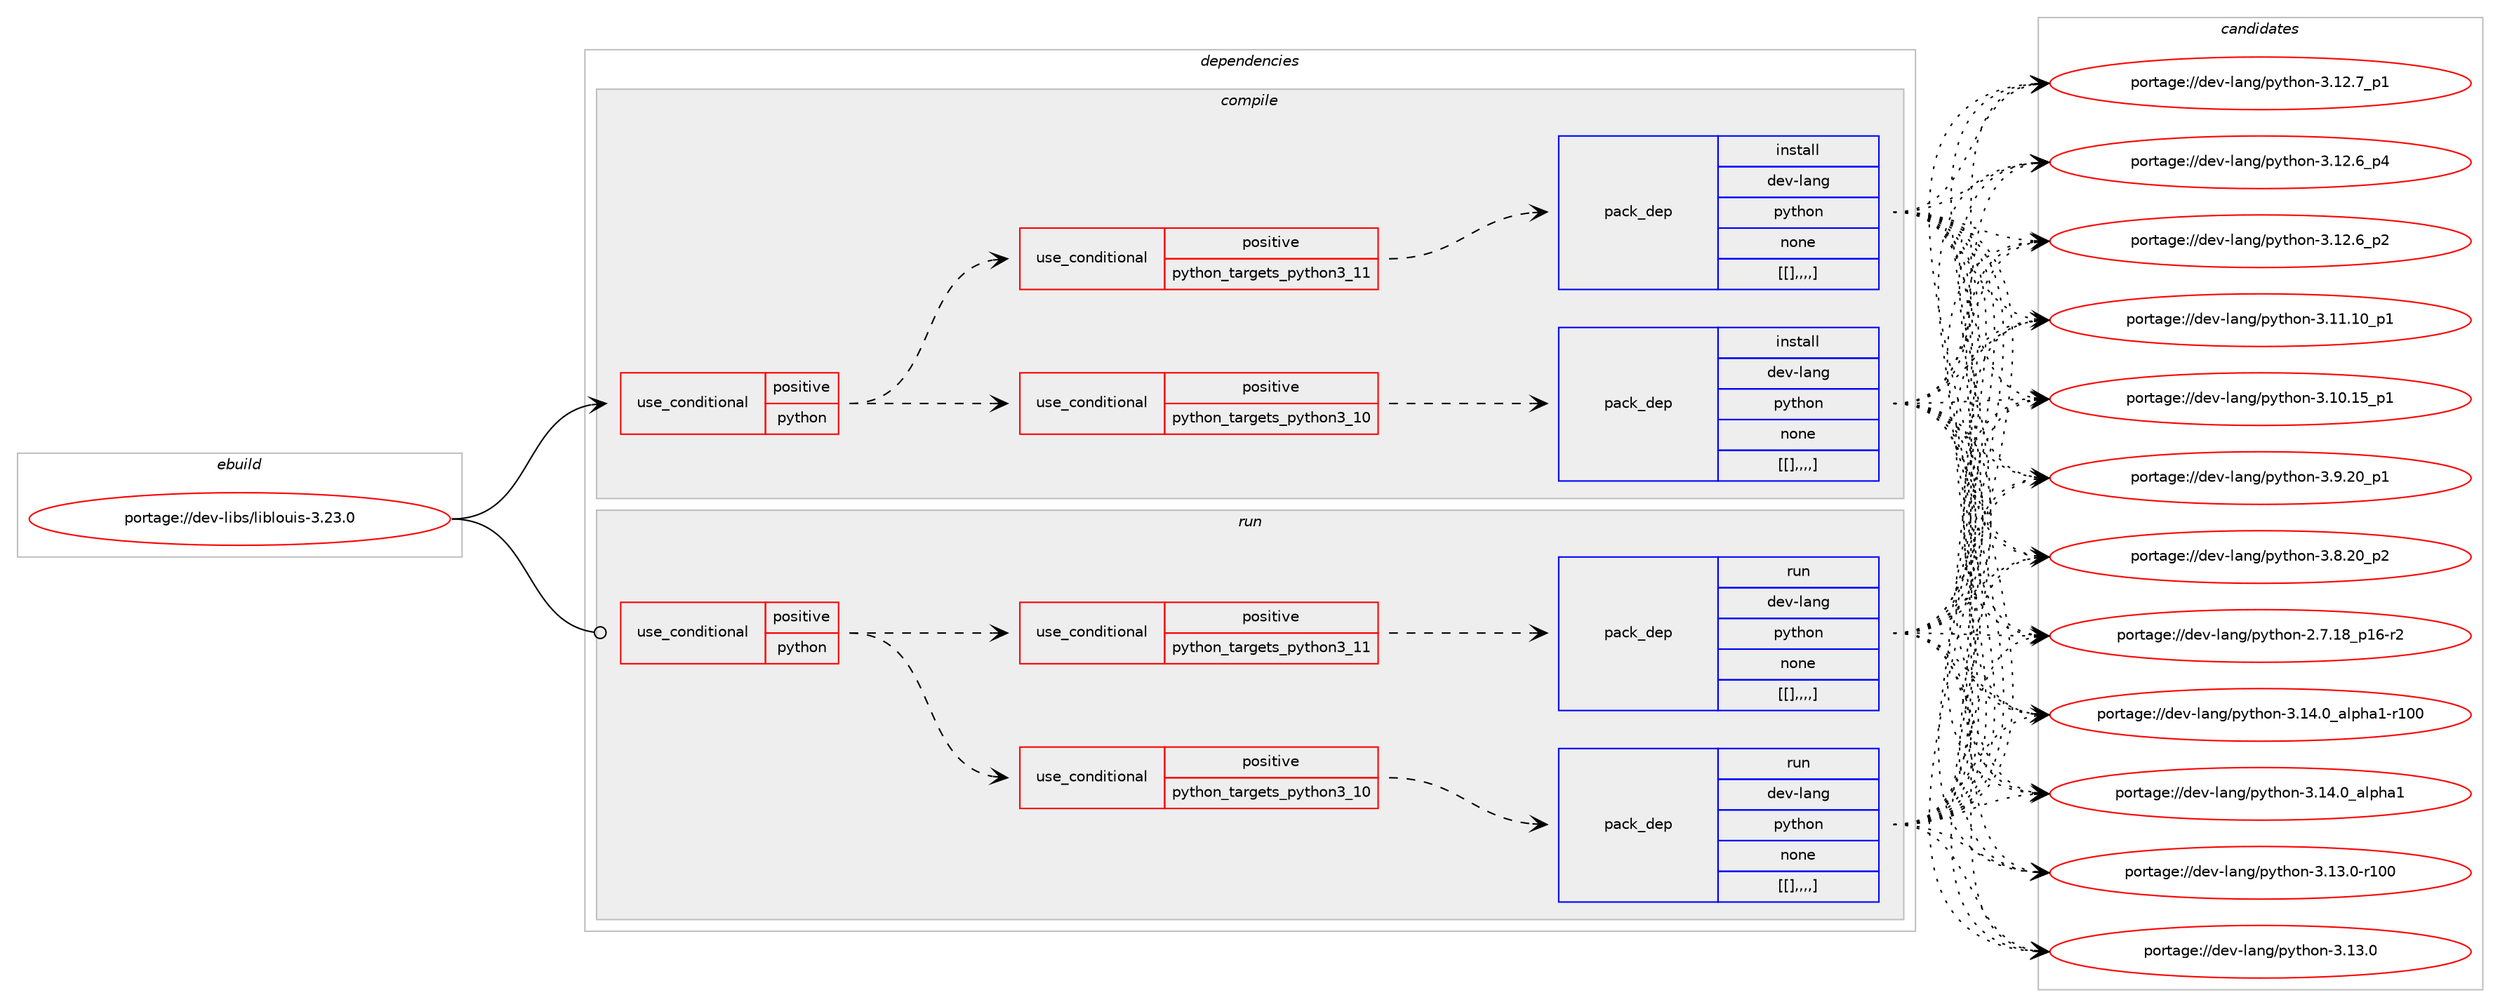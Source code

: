 digraph prolog {

# *************
# Graph options
# *************

newrank=true;
concentrate=true;
compound=true;
graph [rankdir=LR,fontname=Helvetica,fontsize=10,ranksep=1.5];#, ranksep=2.5, nodesep=0.2];
edge  [arrowhead=vee];
node  [fontname=Helvetica,fontsize=10];

# **********
# The ebuild
# **********

subgraph cluster_leftcol {
color=gray;
label=<<i>ebuild</i>>;
id [label="portage://dev-libs/liblouis-3.23.0", color=red, width=4, href="../dev-libs/liblouis-3.23.0.svg"];
}

# ****************
# The dependencies
# ****************

subgraph cluster_midcol {
color=gray;
label=<<i>dependencies</i>>;
subgraph cluster_compile {
fillcolor="#eeeeee";
style=filled;
label=<<i>compile</i>>;
subgraph cond28737 {
dependency114435 [label=<<TABLE BORDER="0" CELLBORDER="1" CELLSPACING="0" CELLPADDING="4"><TR><TD ROWSPAN="3" CELLPADDING="10">use_conditional</TD></TR><TR><TD>positive</TD></TR><TR><TD>python</TD></TR></TABLE>>, shape=none, color=red];
subgraph cond28745 {
dependency114453 [label=<<TABLE BORDER="0" CELLBORDER="1" CELLSPACING="0" CELLPADDING="4"><TR><TD ROWSPAN="3" CELLPADDING="10">use_conditional</TD></TR><TR><TD>positive</TD></TR><TR><TD>python_targets_python3_10</TD></TR></TABLE>>, shape=none, color=red];
subgraph pack84484 {
dependency114499 [label=<<TABLE BORDER="0" CELLBORDER="1" CELLSPACING="0" CELLPADDING="4" WIDTH="220"><TR><TD ROWSPAN="6" CELLPADDING="30">pack_dep</TD></TR><TR><TD WIDTH="110">install</TD></TR><TR><TD>dev-lang</TD></TR><TR><TD>python</TD></TR><TR><TD>none</TD></TR><TR><TD>[[],,,,]</TD></TR></TABLE>>, shape=none, color=blue];
}
dependency114453:e -> dependency114499:w [weight=20,style="dashed",arrowhead="vee"];
}
dependency114435:e -> dependency114453:w [weight=20,style="dashed",arrowhead="vee"];
subgraph cond28763 {
dependency114528 [label=<<TABLE BORDER="0" CELLBORDER="1" CELLSPACING="0" CELLPADDING="4"><TR><TD ROWSPAN="3" CELLPADDING="10">use_conditional</TD></TR><TR><TD>positive</TD></TR><TR><TD>python_targets_python3_11</TD></TR></TABLE>>, shape=none, color=red];
subgraph pack84528 {
dependency114577 [label=<<TABLE BORDER="0" CELLBORDER="1" CELLSPACING="0" CELLPADDING="4" WIDTH="220"><TR><TD ROWSPAN="6" CELLPADDING="30">pack_dep</TD></TR><TR><TD WIDTH="110">install</TD></TR><TR><TD>dev-lang</TD></TR><TR><TD>python</TD></TR><TR><TD>none</TD></TR><TR><TD>[[],,,,]</TD></TR></TABLE>>, shape=none, color=blue];
}
dependency114528:e -> dependency114577:w [weight=20,style="dashed",arrowhead="vee"];
}
dependency114435:e -> dependency114528:w [weight=20,style="dashed",arrowhead="vee"];
}
id:e -> dependency114435:w [weight=20,style="solid",arrowhead="vee"];
}
subgraph cluster_compileandrun {
fillcolor="#eeeeee";
style=filled;
label=<<i>compile and run</i>>;
}
subgraph cluster_run {
fillcolor="#eeeeee";
style=filled;
label=<<i>run</i>>;
subgraph cond28788 {
dependency114598 [label=<<TABLE BORDER="0" CELLBORDER="1" CELLSPACING="0" CELLPADDING="4"><TR><TD ROWSPAN="3" CELLPADDING="10">use_conditional</TD></TR><TR><TD>positive</TD></TR><TR><TD>python</TD></TR></TABLE>>, shape=none, color=red];
subgraph cond28801 {
dependency114624 [label=<<TABLE BORDER="0" CELLBORDER="1" CELLSPACING="0" CELLPADDING="4"><TR><TD ROWSPAN="3" CELLPADDING="10">use_conditional</TD></TR><TR><TD>positive</TD></TR><TR><TD>python_targets_python3_10</TD></TR></TABLE>>, shape=none, color=red];
subgraph pack84565 {
dependency114627 [label=<<TABLE BORDER="0" CELLBORDER="1" CELLSPACING="0" CELLPADDING="4" WIDTH="220"><TR><TD ROWSPAN="6" CELLPADDING="30">pack_dep</TD></TR><TR><TD WIDTH="110">run</TD></TR><TR><TD>dev-lang</TD></TR><TR><TD>python</TD></TR><TR><TD>none</TD></TR><TR><TD>[[],,,,]</TD></TR></TABLE>>, shape=none, color=blue];
}
dependency114624:e -> dependency114627:w [weight=20,style="dashed",arrowhead="vee"];
}
dependency114598:e -> dependency114624:w [weight=20,style="dashed",arrowhead="vee"];
subgraph cond28813 {
dependency114672 [label=<<TABLE BORDER="0" CELLBORDER="1" CELLSPACING="0" CELLPADDING="4"><TR><TD ROWSPAN="3" CELLPADDING="10">use_conditional</TD></TR><TR><TD>positive</TD></TR><TR><TD>python_targets_python3_11</TD></TR></TABLE>>, shape=none, color=red];
subgraph pack84610 {
dependency114729 [label=<<TABLE BORDER="0" CELLBORDER="1" CELLSPACING="0" CELLPADDING="4" WIDTH="220"><TR><TD ROWSPAN="6" CELLPADDING="30">pack_dep</TD></TR><TR><TD WIDTH="110">run</TD></TR><TR><TD>dev-lang</TD></TR><TR><TD>python</TD></TR><TR><TD>none</TD></TR><TR><TD>[[],,,,]</TD></TR></TABLE>>, shape=none, color=blue];
}
dependency114672:e -> dependency114729:w [weight=20,style="dashed",arrowhead="vee"];
}
dependency114598:e -> dependency114672:w [weight=20,style="dashed",arrowhead="vee"];
}
id:e -> dependency114598:w [weight=20,style="solid",arrowhead="odot"];
}
}

# **************
# The candidates
# **************

subgraph cluster_choices {
rank=same;
color=gray;
label=<<i>candidates</i>>;

subgraph choice83412 {
color=black;
nodesep=1;
choice100101118451089711010347112121116104111110455146495246489597108112104974945114494848 [label="portage://dev-lang/python-3.14.0_alpha1-r100", color=red, width=4,href="../dev-lang/python-3.14.0_alpha1-r100.svg"];
choice1001011184510897110103471121211161041111104551464952464895971081121049749 [label="portage://dev-lang/python-3.14.0_alpha1", color=red, width=4,href="../dev-lang/python-3.14.0_alpha1.svg"];
choice1001011184510897110103471121211161041111104551464951464845114494848 [label="portage://dev-lang/python-3.13.0-r100", color=red, width=4,href="../dev-lang/python-3.13.0-r100.svg"];
choice10010111845108971101034711212111610411111045514649514648 [label="portage://dev-lang/python-3.13.0", color=red, width=4,href="../dev-lang/python-3.13.0.svg"];
choice100101118451089711010347112121116104111110455146495046559511249 [label="portage://dev-lang/python-3.12.7_p1", color=red, width=4,href="../dev-lang/python-3.12.7_p1.svg"];
choice100101118451089711010347112121116104111110455146495046549511252 [label="portage://dev-lang/python-3.12.6_p4", color=red, width=4,href="../dev-lang/python-3.12.6_p4.svg"];
choice100101118451089711010347112121116104111110455146495046549511250 [label="portage://dev-lang/python-3.12.6_p2", color=red, width=4,href="../dev-lang/python-3.12.6_p2.svg"];
choice10010111845108971101034711212111610411111045514649494649489511249 [label="portage://dev-lang/python-3.11.10_p1", color=red, width=4,href="../dev-lang/python-3.11.10_p1.svg"];
choice10010111845108971101034711212111610411111045514649484649539511249 [label="portage://dev-lang/python-3.10.15_p1", color=red, width=4,href="../dev-lang/python-3.10.15_p1.svg"];
choice100101118451089711010347112121116104111110455146574650489511249 [label="portage://dev-lang/python-3.9.20_p1", color=red, width=4,href="../dev-lang/python-3.9.20_p1.svg"];
choice100101118451089711010347112121116104111110455146564650489511250 [label="portage://dev-lang/python-3.8.20_p2", color=red, width=4,href="../dev-lang/python-3.8.20_p2.svg"];
choice100101118451089711010347112121116104111110455046554649569511249544511450 [label="portage://dev-lang/python-2.7.18_p16-r2", color=red, width=4,href="../dev-lang/python-2.7.18_p16-r2.svg"];
dependency114499:e -> choice100101118451089711010347112121116104111110455146495246489597108112104974945114494848:w [style=dotted,weight="100"];
dependency114499:e -> choice1001011184510897110103471121211161041111104551464952464895971081121049749:w [style=dotted,weight="100"];
dependency114499:e -> choice1001011184510897110103471121211161041111104551464951464845114494848:w [style=dotted,weight="100"];
dependency114499:e -> choice10010111845108971101034711212111610411111045514649514648:w [style=dotted,weight="100"];
dependency114499:e -> choice100101118451089711010347112121116104111110455146495046559511249:w [style=dotted,weight="100"];
dependency114499:e -> choice100101118451089711010347112121116104111110455146495046549511252:w [style=dotted,weight="100"];
dependency114499:e -> choice100101118451089711010347112121116104111110455146495046549511250:w [style=dotted,weight="100"];
dependency114499:e -> choice10010111845108971101034711212111610411111045514649494649489511249:w [style=dotted,weight="100"];
dependency114499:e -> choice10010111845108971101034711212111610411111045514649484649539511249:w [style=dotted,weight="100"];
dependency114499:e -> choice100101118451089711010347112121116104111110455146574650489511249:w [style=dotted,weight="100"];
dependency114499:e -> choice100101118451089711010347112121116104111110455146564650489511250:w [style=dotted,weight="100"];
dependency114499:e -> choice100101118451089711010347112121116104111110455046554649569511249544511450:w [style=dotted,weight="100"];
}
subgraph choice83467 {
color=black;
nodesep=1;
choice100101118451089711010347112121116104111110455146495246489597108112104974945114494848 [label="portage://dev-lang/python-3.14.0_alpha1-r100", color=red, width=4,href="../dev-lang/python-3.14.0_alpha1-r100.svg"];
choice1001011184510897110103471121211161041111104551464952464895971081121049749 [label="portage://dev-lang/python-3.14.0_alpha1", color=red, width=4,href="../dev-lang/python-3.14.0_alpha1.svg"];
choice1001011184510897110103471121211161041111104551464951464845114494848 [label="portage://dev-lang/python-3.13.0-r100", color=red, width=4,href="../dev-lang/python-3.13.0-r100.svg"];
choice10010111845108971101034711212111610411111045514649514648 [label="portage://dev-lang/python-3.13.0", color=red, width=4,href="../dev-lang/python-3.13.0.svg"];
choice100101118451089711010347112121116104111110455146495046559511249 [label="portage://dev-lang/python-3.12.7_p1", color=red, width=4,href="../dev-lang/python-3.12.7_p1.svg"];
choice100101118451089711010347112121116104111110455146495046549511252 [label="portage://dev-lang/python-3.12.6_p4", color=red, width=4,href="../dev-lang/python-3.12.6_p4.svg"];
choice100101118451089711010347112121116104111110455146495046549511250 [label="portage://dev-lang/python-3.12.6_p2", color=red, width=4,href="../dev-lang/python-3.12.6_p2.svg"];
choice10010111845108971101034711212111610411111045514649494649489511249 [label="portage://dev-lang/python-3.11.10_p1", color=red, width=4,href="../dev-lang/python-3.11.10_p1.svg"];
choice10010111845108971101034711212111610411111045514649484649539511249 [label="portage://dev-lang/python-3.10.15_p1", color=red, width=4,href="../dev-lang/python-3.10.15_p1.svg"];
choice100101118451089711010347112121116104111110455146574650489511249 [label="portage://dev-lang/python-3.9.20_p1", color=red, width=4,href="../dev-lang/python-3.9.20_p1.svg"];
choice100101118451089711010347112121116104111110455146564650489511250 [label="portage://dev-lang/python-3.8.20_p2", color=red, width=4,href="../dev-lang/python-3.8.20_p2.svg"];
choice100101118451089711010347112121116104111110455046554649569511249544511450 [label="portage://dev-lang/python-2.7.18_p16-r2", color=red, width=4,href="../dev-lang/python-2.7.18_p16-r2.svg"];
dependency114577:e -> choice100101118451089711010347112121116104111110455146495246489597108112104974945114494848:w [style=dotted,weight="100"];
dependency114577:e -> choice1001011184510897110103471121211161041111104551464952464895971081121049749:w [style=dotted,weight="100"];
dependency114577:e -> choice1001011184510897110103471121211161041111104551464951464845114494848:w [style=dotted,weight="100"];
dependency114577:e -> choice10010111845108971101034711212111610411111045514649514648:w [style=dotted,weight="100"];
dependency114577:e -> choice100101118451089711010347112121116104111110455146495046559511249:w [style=dotted,weight="100"];
dependency114577:e -> choice100101118451089711010347112121116104111110455146495046549511252:w [style=dotted,weight="100"];
dependency114577:e -> choice100101118451089711010347112121116104111110455146495046549511250:w [style=dotted,weight="100"];
dependency114577:e -> choice10010111845108971101034711212111610411111045514649494649489511249:w [style=dotted,weight="100"];
dependency114577:e -> choice10010111845108971101034711212111610411111045514649484649539511249:w [style=dotted,weight="100"];
dependency114577:e -> choice100101118451089711010347112121116104111110455146574650489511249:w [style=dotted,weight="100"];
dependency114577:e -> choice100101118451089711010347112121116104111110455146564650489511250:w [style=dotted,weight="100"];
dependency114577:e -> choice100101118451089711010347112121116104111110455046554649569511249544511450:w [style=dotted,weight="100"];
}
subgraph choice83483 {
color=black;
nodesep=1;
choice100101118451089711010347112121116104111110455146495246489597108112104974945114494848 [label="portage://dev-lang/python-3.14.0_alpha1-r100", color=red, width=4,href="../dev-lang/python-3.14.0_alpha1-r100.svg"];
choice1001011184510897110103471121211161041111104551464952464895971081121049749 [label="portage://dev-lang/python-3.14.0_alpha1", color=red, width=4,href="../dev-lang/python-3.14.0_alpha1.svg"];
choice1001011184510897110103471121211161041111104551464951464845114494848 [label="portage://dev-lang/python-3.13.0-r100", color=red, width=4,href="../dev-lang/python-3.13.0-r100.svg"];
choice10010111845108971101034711212111610411111045514649514648 [label="portage://dev-lang/python-3.13.0", color=red, width=4,href="../dev-lang/python-3.13.0.svg"];
choice100101118451089711010347112121116104111110455146495046559511249 [label="portage://dev-lang/python-3.12.7_p1", color=red, width=4,href="../dev-lang/python-3.12.7_p1.svg"];
choice100101118451089711010347112121116104111110455146495046549511252 [label="portage://dev-lang/python-3.12.6_p4", color=red, width=4,href="../dev-lang/python-3.12.6_p4.svg"];
choice100101118451089711010347112121116104111110455146495046549511250 [label="portage://dev-lang/python-3.12.6_p2", color=red, width=4,href="../dev-lang/python-3.12.6_p2.svg"];
choice10010111845108971101034711212111610411111045514649494649489511249 [label="portage://dev-lang/python-3.11.10_p1", color=red, width=4,href="../dev-lang/python-3.11.10_p1.svg"];
choice10010111845108971101034711212111610411111045514649484649539511249 [label="portage://dev-lang/python-3.10.15_p1", color=red, width=4,href="../dev-lang/python-3.10.15_p1.svg"];
choice100101118451089711010347112121116104111110455146574650489511249 [label="portage://dev-lang/python-3.9.20_p1", color=red, width=4,href="../dev-lang/python-3.9.20_p1.svg"];
choice100101118451089711010347112121116104111110455146564650489511250 [label="portage://dev-lang/python-3.8.20_p2", color=red, width=4,href="../dev-lang/python-3.8.20_p2.svg"];
choice100101118451089711010347112121116104111110455046554649569511249544511450 [label="portage://dev-lang/python-2.7.18_p16-r2", color=red, width=4,href="../dev-lang/python-2.7.18_p16-r2.svg"];
dependency114627:e -> choice100101118451089711010347112121116104111110455146495246489597108112104974945114494848:w [style=dotted,weight="100"];
dependency114627:e -> choice1001011184510897110103471121211161041111104551464952464895971081121049749:w [style=dotted,weight="100"];
dependency114627:e -> choice1001011184510897110103471121211161041111104551464951464845114494848:w [style=dotted,weight="100"];
dependency114627:e -> choice10010111845108971101034711212111610411111045514649514648:w [style=dotted,weight="100"];
dependency114627:e -> choice100101118451089711010347112121116104111110455146495046559511249:w [style=dotted,weight="100"];
dependency114627:e -> choice100101118451089711010347112121116104111110455146495046549511252:w [style=dotted,weight="100"];
dependency114627:e -> choice100101118451089711010347112121116104111110455146495046549511250:w [style=dotted,weight="100"];
dependency114627:e -> choice10010111845108971101034711212111610411111045514649494649489511249:w [style=dotted,weight="100"];
dependency114627:e -> choice10010111845108971101034711212111610411111045514649484649539511249:w [style=dotted,weight="100"];
dependency114627:e -> choice100101118451089711010347112121116104111110455146574650489511249:w [style=dotted,weight="100"];
dependency114627:e -> choice100101118451089711010347112121116104111110455146564650489511250:w [style=dotted,weight="100"];
dependency114627:e -> choice100101118451089711010347112121116104111110455046554649569511249544511450:w [style=dotted,weight="100"];
}
subgraph choice83490 {
color=black;
nodesep=1;
choice100101118451089711010347112121116104111110455146495246489597108112104974945114494848 [label="portage://dev-lang/python-3.14.0_alpha1-r100", color=red, width=4,href="../dev-lang/python-3.14.0_alpha1-r100.svg"];
choice1001011184510897110103471121211161041111104551464952464895971081121049749 [label="portage://dev-lang/python-3.14.0_alpha1", color=red, width=4,href="../dev-lang/python-3.14.0_alpha1.svg"];
choice1001011184510897110103471121211161041111104551464951464845114494848 [label="portage://dev-lang/python-3.13.0-r100", color=red, width=4,href="../dev-lang/python-3.13.0-r100.svg"];
choice10010111845108971101034711212111610411111045514649514648 [label="portage://dev-lang/python-3.13.0", color=red, width=4,href="../dev-lang/python-3.13.0.svg"];
choice100101118451089711010347112121116104111110455146495046559511249 [label="portage://dev-lang/python-3.12.7_p1", color=red, width=4,href="../dev-lang/python-3.12.7_p1.svg"];
choice100101118451089711010347112121116104111110455146495046549511252 [label="portage://dev-lang/python-3.12.6_p4", color=red, width=4,href="../dev-lang/python-3.12.6_p4.svg"];
choice100101118451089711010347112121116104111110455146495046549511250 [label="portage://dev-lang/python-3.12.6_p2", color=red, width=4,href="../dev-lang/python-3.12.6_p2.svg"];
choice10010111845108971101034711212111610411111045514649494649489511249 [label="portage://dev-lang/python-3.11.10_p1", color=red, width=4,href="../dev-lang/python-3.11.10_p1.svg"];
choice10010111845108971101034711212111610411111045514649484649539511249 [label="portage://dev-lang/python-3.10.15_p1", color=red, width=4,href="../dev-lang/python-3.10.15_p1.svg"];
choice100101118451089711010347112121116104111110455146574650489511249 [label="portage://dev-lang/python-3.9.20_p1", color=red, width=4,href="../dev-lang/python-3.9.20_p1.svg"];
choice100101118451089711010347112121116104111110455146564650489511250 [label="portage://dev-lang/python-3.8.20_p2", color=red, width=4,href="../dev-lang/python-3.8.20_p2.svg"];
choice100101118451089711010347112121116104111110455046554649569511249544511450 [label="portage://dev-lang/python-2.7.18_p16-r2", color=red, width=4,href="../dev-lang/python-2.7.18_p16-r2.svg"];
dependency114729:e -> choice100101118451089711010347112121116104111110455146495246489597108112104974945114494848:w [style=dotted,weight="100"];
dependency114729:e -> choice1001011184510897110103471121211161041111104551464952464895971081121049749:w [style=dotted,weight="100"];
dependency114729:e -> choice1001011184510897110103471121211161041111104551464951464845114494848:w [style=dotted,weight="100"];
dependency114729:e -> choice10010111845108971101034711212111610411111045514649514648:w [style=dotted,weight="100"];
dependency114729:e -> choice100101118451089711010347112121116104111110455146495046559511249:w [style=dotted,weight="100"];
dependency114729:e -> choice100101118451089711010347112121116104111110455146495046549511252:w [style=dotted,weight="100"];
dependency114729:e -> choice100101118451089711010347112121116104111110455146495046549511250:w [style=dotted,weight="100"];
dependency114729:e -> choice10010111845108971101034711212111610411111045514649494649489511249:w [style=dotted,weight="100"];
dependency114729:e -> choice10010111845108971101034711212111610411111045514649484649539511249:w [style=dotted,weight="100"];
dependency114729:e -> choice100101118451089711010347112121116104111110455146574650489511249:w [style=dotted,weight="100"];
dependency114729:e -> choice100101118451089711010347112121116104111110455146564650489511250:w [style=dotted,weight="100"];
dependency114729:e -> choice100101118451089711010347112121116104111110455046554649569511249544511450:w [style=dotted,weight="100"];
}
}

}
